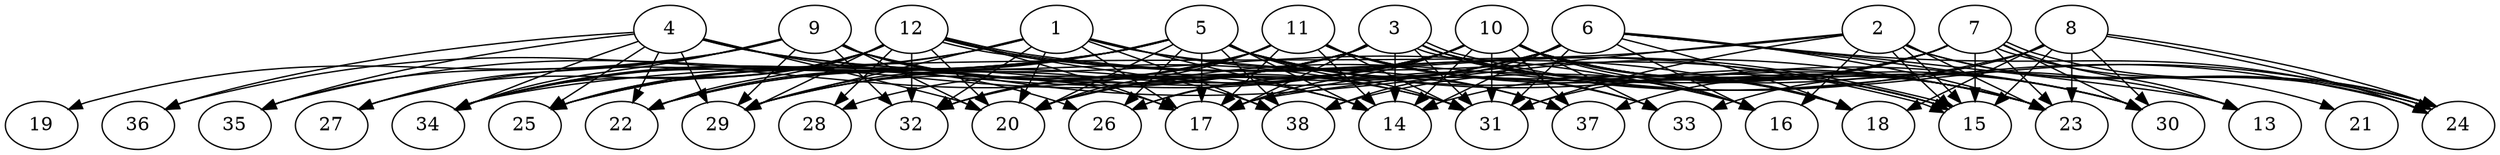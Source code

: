 // DAG (tier=3-complex, mode=compute, n=38, ccr=0.487, fat=0.871, density=0.768, regular=0.285, jump=0.288, mindata=1048576, maxdata=16777216)
// DAG automatically generated by daggen at Sun Aug 24 16:33:34 2025
// /home/ermia/Project/Environments/daggen/bin/daggen --dot --ccr 0.487 --fat 0.871 --regular 0.285 --density 0.768 --jump 0.288 --mindata 1048576 --maxdata 16777216 -n 38 
digraph G {
  1 [size="362562272120244928", alpha="0.03", expect_size="181281136060122464"]
  1 -> 14 [size ="197239670571008"]
  1 -> 15 [size ="197239670571008"]
  1 -> 17 [size ="197239670571008"]
  1 -> 20 [size ="197239670571008"]
  1 -> 25 [size ="197239670571008"]
  1 -> 29 [size ="197239670571008"]
  1 -> 32 [size ="197239670571008"]
  1 -> 34 [size ="197239670571008"]
  1 -> 37 [size ="197239670571008"]
  1 -> 38 [size ="197239670571008"]
  2 [size="2715872657408000000000", alpha="0.12", expect_size="1357936328704000000000"]
  2 -> 15 [size ="1557266432000000"]
  2 -> 15 [size ="1557266432000000"]
  2 -> 16 [size ="1557266432000000"]
  2 -> 17 [size ="1557266432000000"]
  2 -> 21 [size ="1557266432000000"]
  2 -> 23 [size ="1557266432000000"]
  2 -> 24 [size ="1557266432000000"]
  2 -> 31 [size ="1557266432000000"]
  2 -> 34 [size ="1557266432000000"]
  3 [size="1127441038758805241856", alpha="0.03", expect_size="563720519379402620928"]
  3 -> 14 [size ="866601054240768"]
  3 -> 16 [size ="866601054240768"]
  3 -> 17 [size ="866601054240768"]
  3 -> 22 [size ="866601054240768"]
  3 -> 23 [size ="866601054240768"]
  3 -> 24 [size ="866601054240768"]
  3 -> 24 [size ="866601054240768"]
  3 -> 25 [size ="866601054240768"]
  3 -> 28 [size ="866601054240768"]
  3 -> 30 [size ="866601054240768"]
  3 -> 31 [size ="866601054240768"]
  3 -> 32 [size ="866601054240768"]
  3 -> 34 [size ="866601054240768"]
  4 [size="452829895562403648", alpha="0.19", expect_size="226414947781201824"]
  4 -> 16 [size ="715269391515648"]
  4 -> 20 [size ="715269391515648"]
  4 -> 22 [size ="715269391515648"]
  4 -> 25 [size ="715269391515648"]
  4 -> 26 [size ="715269391515648"]
  4 -> 29 [size ="715269391515648"]
  4 -> 31 [size ="715269391515648"]
  4 -> 34 [size ="715269391515648"]
  4 -> 35 [size ="715269391515648"]
  4 -> 36 [size ="715269391515648"]
  5 [size="20113064621433700", alpha="0.06", expect_size="10056532310716850"]
  5 -> 14 [size ="11739764621312"]
  5 -> 17 [size ="11739764621312"]
  5 -> 20 [size ="11739764621312"]
  5 -> 22 [size ="11739764621312"]
  5 -> 23 [size ="11739764621312"]
  5 -> 26 [size ="11739764621312"]
  5 -> 29 [size ="11739764621312"]
  5 -> 30 [size ="11739764621312"]
  5 -> 31 [size ="11739764621312"]
  5 -> 33 [size ="11739764621312"]
  5 -> 34 [size ="11739764621312"]
  5 -> 35 [size ="11739764621312"]
  5 -> 36 [size ="11739764621312"]
  5 -> 37 [size ="11739764621312"]
  5 -> 38 [size ="11739764621312"]
  6 [size="40079214984573222912", alpha="0.00", expect_size="20039607492286611456"]
  6 -> 13 [size ="93692060762112"]
  6 -> 14 [size ="93692060762112"]
  6 -> 16 [size ="93692060762112"]
  6 -> 18 [size ="93692060762112"]
  6 -> 20 [size ="93692060762112"]
  6 -> 23 [size ="93692060762112"]
  6 -> 24 [size ="93692060762112"]
  6 -> 26 [size ="93692060762112"]
  6 -> 29 [size ="93692060762112"]
  6 -> 30 [size ="93692060762112"]
  6 -> 31 [size ="93692060762112"]
  6 -> 32 [size ="93692060762112"]
  6 -> 38 [size ="93692060762112"]
  7 [size="121514507795244777472", alpha="0.19", expect_size="60757253897622388736"]
  7 -> 13 [size ="196264645885952"]
  7 -> 14 [size ="196264645885952"]
  7 -> 15 [size ="196264645885952"]
  7 -> 17 [size ="196264645885952"]
  7 -> 23 [size ="196264645885952"]
  7 -> 24 [size ="196264645885952"]
  7 -> 24 [size ="196264645885952"]
  7 -> 30 [size ="196264645885952"]
  7 -> 31 [size ="196264645885952"]
  7 -> 37 [size ="196264645885952"]
  7 -> 38 [size ="196264645885952"]
  8 [size="1311196977702045184", alpha="0.17", expect_size="655598488851022592"]
  8 -> 15 [size ="838525289234432"]
  8 -> 18 [size ="838525289234432"]
  8 -> 20 [size ="838525289234432"]
  8 -> 23 [size ="838525289234432"]
  8 -> 24 [size ="838525289234432"]
  8 -> 24 [size ="838525289234432"]
  8 -> 30 [size ="838525289234432"]
  8 -> 33 [size ="838525289234432"]
  9 [size="6441168373349875712", alpha="0.17", expect_size="3220584186674937856"]
  9 -> 14 [size ="27694897037312"]
  9 -> 17 [size ="27694897037312"]
  9 -> 19 [size ="27694897037312"]
  9 -> 20 [size ="27694897037312"]
  9 -> 23 [size ="27694897037312"]
  9 -> 27 [size ="27694897037312"]
  9 -> 29 [size ="27694897037312"]
  9 -> 31 [size ="27694897037312"]
  9 -> 32 [size ="27694897037312"]
  9 -> 34 [size ="27694897037312"]
  9 -> 35 [size ="27694897037312"]
  10 [size="2073085461506337800192", alpha="0.07", expect_size="1036542730753168900096"]
  10 -> 13 [size ="1300672997752832"]
  10 -> 14 [size ="1300672997752832"]
  10 -> 15 [size ="1300672997752832"]
  10 -> 16 [size ="1300672997752832"]
  10 -> 17 [size ="1300672997752832"]
  10 -> 18 [size ="1300672997752832"]
  10 -> 20 [size ="1300672997752832"]
  10 -> 22 [size ="1300672997752832"]
  10 -> 23 [size ="1300672997752832"]
  10 -> 25 [size ="1300672997752832"]
  10 -> 26 [size ="1300672997752832"]
  10 -> 29 [size ="1300672997752832"]
  10 -> 30 [size ="1300672997752832"]
  10 -> 31 [size ="1300672997752832"]
  10 -> 33 [size ="1300672997752832"]
  10 -> 37 [size ="1300672997752832"]
  11 [size="2355202129146956218368", alpha="0.06", expect_size="1177601064573478109184"]
  11 -> 14 [size ="1416148436385792"]
  11 -> 15 [size ="1416148436385792"]
  11 -> 17 [size ="1416148436385792"]
  11 -> 18 [size ="1416148436385792"]
  11 -> 20 [size ="1416148436385792"]
  11 -> 23 [size ="1416148436385792"]
  11 -> 27 [size ="1416148436385792"]
  11 -> 29 [size ="1416148436385792"]
  11 -> 31 [size ="1416148436385792"]
  11 -> 32 [size ="1416148436385792"]
  11 -> 33 [size ="1416148436385792"]
  12 [size="11612162168638994", alpha="0.11", expect_size="5806081084319497"]
  12 -> 15 [size ="716664358305792"]
  12 -> 15 [size ="716664358305792"]
  12 -> 17 [size ="716664358305792"]
  12 -> 18 [size ="716664358305792"]
  12 -> 20 [size ="716664358305792"]
  12 -> 22 [size ="716664358305792"]
  12 -> 25 [size ="716664358305792"]
  12 -> 27 [size ="716664358305792"]
  12 -> 28 [size ="716664358305792"]
  12 -> 29 [size ="716664358305792"]
  12 -> 32 [size ="716664358305792"]
  12 -> 34 [size ="716664358305792"]
  12 -> 38 [size ="716664358305792"]
  13 [size="26580951921519008", alpha="0.18", expect_size="13290475960759504"]
  14 [size="518035872665948", alpha="0.05", expect_size="259017936332974"]
  15 [size="3783189741667248", alpha="0.17", expect_size="1891594870833624"]
  16 [size="1396275411247169536000", alpha="0.14", expect_size="698137705623584768000"]
  17 [size="14402542944412237824", alpha="0.17", expect_size="7201271472206118912"]
  18 [size="3820108024939601199104", alpha="0.14", expect_size="1910054012469800599552"]
  19 [size="26415555060919920", alpha="0.00", expect_size="13207777530459960"]
  20 [size="2802896554597931810816", alpha="0.12", expect_size="1401448277298965905408"]
  21 [size="652454304837271552000", alpha="0.10", expect_size="326227152418635776000"]
  22 [size="920882633720704", alpha="0.06", expect_size="460441316860352"]
  23 [size="57800787779355728", alpha="0.05", expect_size="28900393889677864"]
  24 [size="99569560478547424", alpha="0.20", expect_size="49784780239273712"]
  25 [size="1038310365689490048", alpha="0.08", expect_size="519155182844745024"]
  26 [size="944644432925118431232", alpha="0.01", expect_size="472322216462559215616"]
  27 [size="1577853470389374550016", alpha="0.10", expect_size="788926735194687275008"]
  28 [size="18916466891079336", alpha="0.18", expect_size="9458233445539668"]
  29 [size="4635569946287918809088", alpha="0.01", expect_size="2317784973143959404544"]
  30 [size="10445318952692984", alpha="0.13", expect_size="5222659476346492"]
  31 [size="32454432759218176000", alpha="0.01", expect_size="16227216379609088000"]
  32 [size="235073375917458849792", alpha="0.16", expect_size="117536687958729424896"]
  33 [size="929943732834951680", alpha="0.18", expect_size="464971866417475840"]
  34 [size="43749036513848864", alpha="0.10", expect_size="21874518256924432"]
  35 [size="1769218908576138240", alpha="0.18", expect_size="884609454288069120"]
  36 [size="1001344602201915392000", alpha="0.11", expect_size="500672301100957696000"]
  37 [size="1061022881513296000", alpha="0.14", expect_size="530511440756648000"]
  38 [size="1002611880760159232", alpha="0.10", expect_size="501305940380079616"]
}